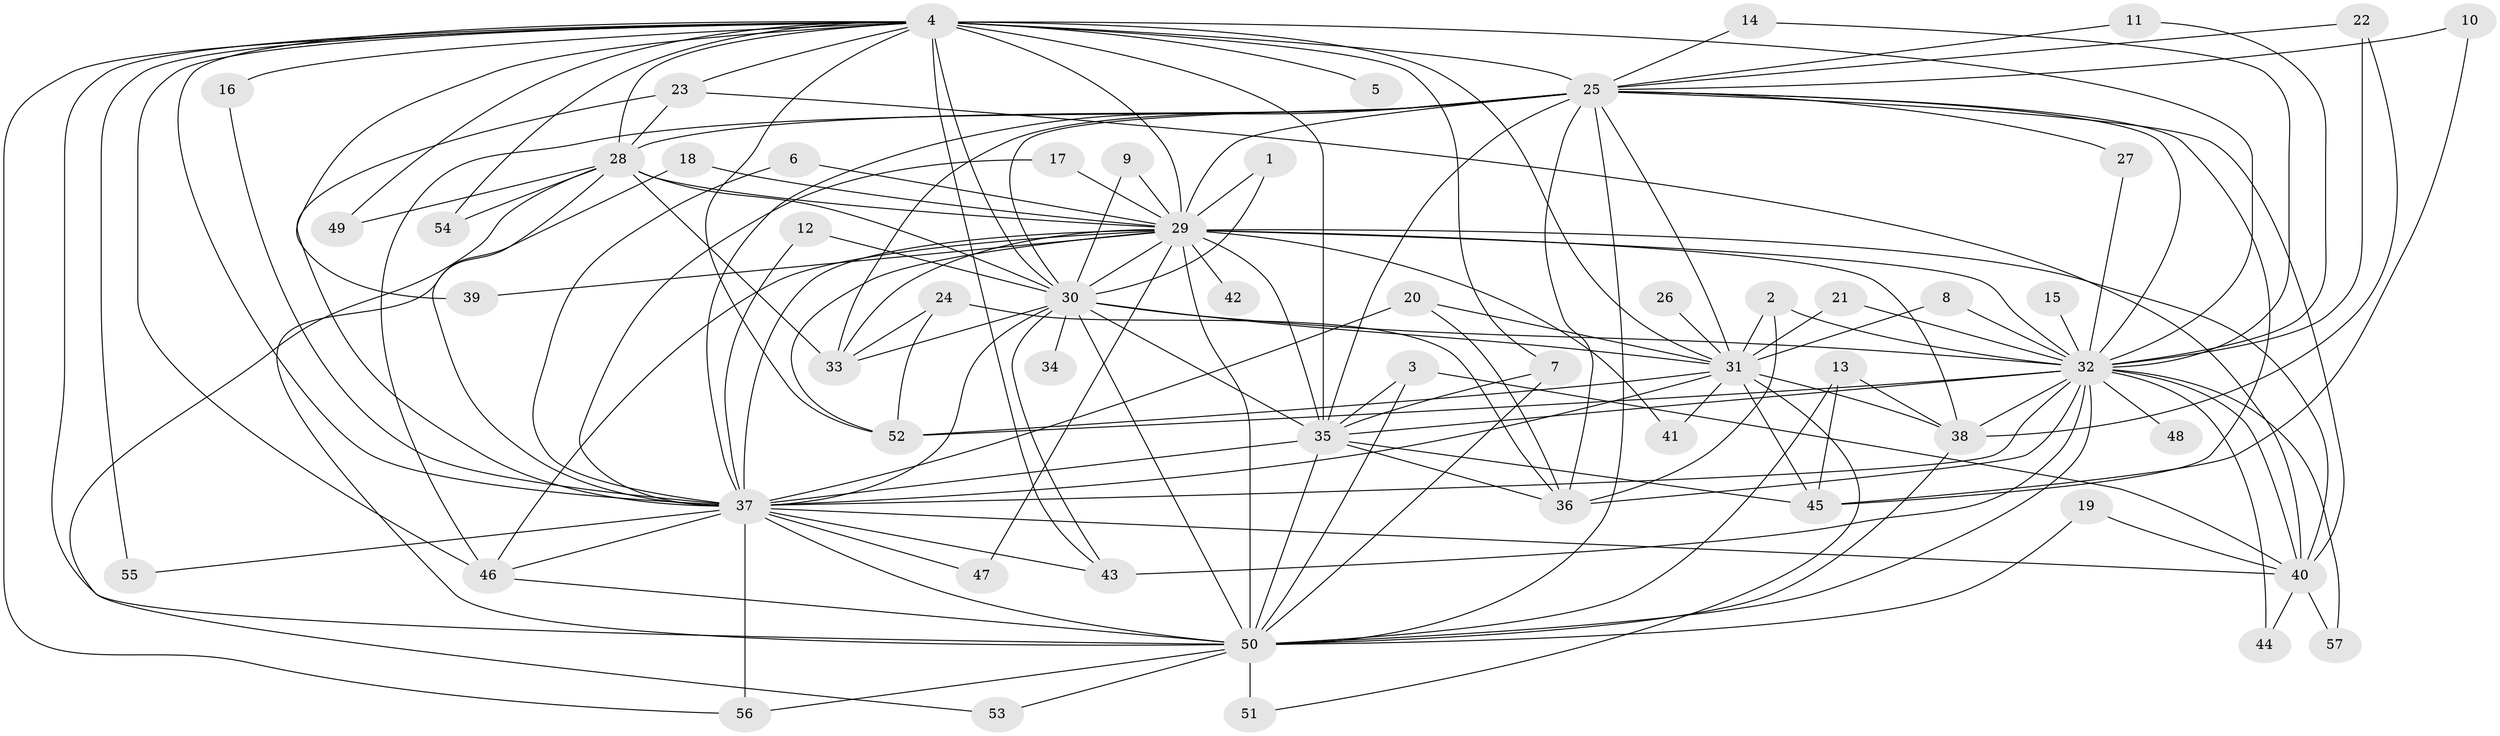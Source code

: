 // original degree distribution, {23: 0.009174311926605505, 17: 0.03669724770642202, 15: 0.009174311926605505, 29: 0.009174311926605505, 19: 0.009174311926605505, 25: 0.009174311926605505, 18: 0.009174311926605505, 26: 0.009174311926605505, 2: 0.5321100917431193, 3: 0.21100917431192662, 4: 0.11009174311926606, 9: 0.009174311926605505, 5: 0.027522935779816515, 6: 0.009174311926605505}
// Generated by graph-tools (version 1.1) at 2025/25/03/09/25 03:25:44]
// undirected, 57 vertices, 150 edges
graph export_dot {
graph [start="1"]
  node [color=gray90,style=filled];
  1;
  2;
  3;
  4;
  5;
  6;
  7;
  8;
  9;
  10;
  11;
  12;
  13;
  14;
  15;
  16;
  17;
  18;
  19;
  20;
  21;
  22;
  23;
  24;
  25;
  26;
  27;
  28;
  29;
  30;
  31;
  32;
  33;
  34;
  35;
  36;
  37;
  38;
  39;
  40;
  41;
  42;
  43;
  44;
  45;
  46;
  47;
  48;
  49;
  50;
  51;
  52;
  53;
  54;
  55;
  56;
  57;
  1 -- 29 [weight=1.0];
  1 -- 30 [weight=1.0];
  2 -- 31 [weight=1.0];
  2 -- 32 [weight=1.0];
  2 -- 36 [weight=1.0];
  3 -- 35 [weight=1.0];
  3 -- 40 [weight=1.0];
  3 -- 50 [weight=1.0];
  4 -- 5 [weight=1.0];
  4 -- 7 [weight=1.0];
  4 -- 16 [weight=1.0];
  4 -- 23 [weight=1.0];
  4 -- 25 [weight=2.0];
  4 -- 28 [weight=2.0];
  4 -- 29 [weight=4.0];
  4 -- 30 [weight=2.0];
  4 -- 31 [weight=1.0];
  4 -- 32 [weight=3.0];
  4 -- 35 [weight=3.0];
  4 -- 37 [weight=2.0];
  4 -- 39 [weight=1.0];
  4 -- 43 [weight=1.0];
  4 -- 46 [weight=1.0];
  4 -- 49 [weight=1.0];
  4 -- 50 [weight=2.0];
  4 -- 52 [weight=1.0];
  4 -- 54 [weight=2.0];
  4 -- 55 [weight=1.0];
  4 -- 56 [weight=1.0];
  6 -- 29 [weight=1.0];
  6 -- 37 [weight=1.0];
  7 -- 35 [weight=1.0];
  7 -- 50 [weight=1.0];
  8 -- 31 [weight=1.0];
  8 -- 32 [weight=1.0];
  9 -- 29 [weight=1.0];
  9 -- 30 [weight=1.0];
  10 -- 25 [weight=1.0];
  10 -- 45 [weight=1.0];
  11 -- 25 [weight=1.0];
  11 -- 32 [weight=1.0];
  12 -- 30 [weight=1.0];
  12 -- 37 [weight=1.0];
  13 -- 38 [weight=1.0];
  13 -- 45 [weight=1.0];
  13 -- 50 [weight=1.0];
  14 -- 25 [weight=1.0];
  14 -- 32 [weight=1.0];
  15 -- 32 [weight=1.0];
  16 -- 37 [weight=1.0];
  17 -- 29 [weight=1.0];
  17 -- 37 [weight=1.0];
  18 -- 29 [weight=1.0];
  18 -- 50 [weight=1.0];
  19 -- 40 [weight=1.0];
  19 -- 50 [weight=1.0];
  20 -- 31 [weight=1.0];
  20 -- 36 [weight=1.0];
  20 -- 37 [weight=2.0];
  21 -- 31 [weight=1.0];
  21 -- 32 [weight=1.0];
  22 -- 25 [weight=1.0];
  22 -- 32 [weight=1.0];
  22 -- 38 [weight=1.0];
  23 -- 28 [weight=1.0];
  23 -- 37 [weight=1.0];
  23 -- 40 [weight=1.0];
  24 -- 33 [weight=1.0];
  24 -- 36 [weight=1.0];
  24 -- 52 [weight=1.0];
  25 -- 27 [weight=2.0];
  25 -- 28 [weight=1.0];
  25 -- 29 [weight=2.0];
  25 -- 30 [weight=1.0];
  25 -- 31 [weight=1.0];
  25 -- 32 [weight=3.0];
  25 -- 33 [weight=1.0];
  25 -- 35 [weight=2.0];
  25 -- 36 [weight=1.0];
  25 -- 37 [weight=1.0];
  25 -- 40 [weight=1.0];
  25 -- 45 [weight=1.0];
  25 -- 46 [weight=1.0];
  25 -- 50 [weight=1.0];
  26 -- 31 [weight=1.0];
  27 -- 32 [weight=1.0];
  28 -- 29 [weight=1.0];
  28 -- 30 [weight=1.0];
  28 -- 33 [weight=1.0];
  28 -- 37 [weight=1.0];
  28 -- 49 [weight=1.0];
  28 -- 53 [weight=1.0];
  28 -- 54 [weight=1.0];
  29 -- 30 [weight=2.0];
  29 -- 32 [weight=3.0];
  29 -- 33 [weight=1.0];
  29 -- 35 [weight=2.0];
  29 -- 37 [weight=2.0];
  29 -- 38 [weight=2.0];
  29 -- 39 [weight=1.0];
  29 -- 40 [weight=2.0];
  29 -- 41 [weight=1.0];
  29 -- 42 [weight=2.0];
  29 -- 46 [weight=1.0];
  29 -- 47 [weight=1.0];
  29 -- 50 [weight=2.0];
  29 -- 52 [weight=1.0];
  30 -- 31 [weight=1.0];
  30 -- 32 [weight=2.0];
  30 -- 33 [weight=1.0];
  30 -- 34 [weight=1.0];
  30 -- 35 [weight=1.0];
  30 -- 37 [weight=1.0];
  30 -- 43 [weight=1.0];
  30 -- 50 [weight=1.0];
  31 -- 37 [weight=2.0];
  31 -- 38 [weight=1.0];
  31 -- 41 [weight=1.0];
  31 -- 45 [weight=2.0];
  31 -- 51 [weight=1.0];
  31 -- 52 [weight=1.0];
  32 -- 35 [weight=1.0];
  32 -- 36 [weight=1.0];
  32 -- 37 [weight=1.0];
  32 -- 38 [weight=1.0];
  32 -- 40 [weight=1.0];
  32 -- 43 [weight=1.0];
  32 -- 44 [weight=1.0];
  32 -- 48 [weight=1.0];
  32 -- 50 [weight=1.0];
  32 -- 52 [weight=2.0];
  32 -- 57 [weight=1.0];
  35 -- 36 [weight=1.0];
  35 -- 37 [weight=1.0];
  35 -- 45 [weight=1.0];
  35 -- 50 [weight=1.0];
  37 -- 40 [weight=1.0];
  37 -- 43 [weight=1.0];
  37 -- 46 [weight=1.0];
  37 -- 47 [weight=1.0];
  37 -- 50 [weight=1.0];
  37 -- 55 [weight=1.0];
  37 -- 56 [weight=1.0];
  38 -- 50 [weight=1.0];
  40 -- 44 [weight=1.0];
  40 -- 57 [weight=1.0];
  46 -- 50 [weight=1.0];
  50 -- 51 [weight=2.0];
  50 -- 53 [weight=1.0];
  50 -- 56 [weight=1.0];
}
